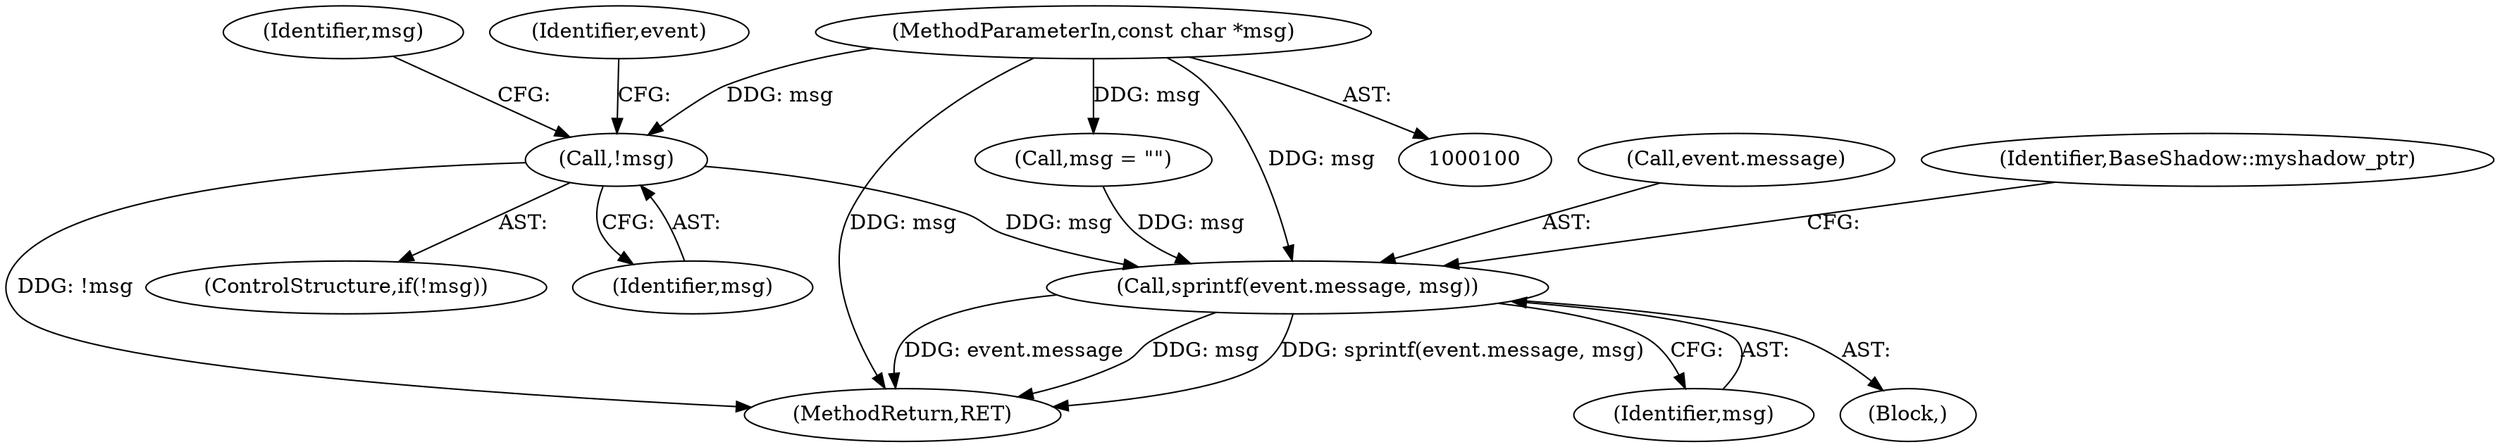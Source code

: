digraph "1_htcondor_5e5571d1a431eb3c61977b6dd6ec90186ef79867_5@pointer" {
"1000109" [label="(Call,!msg)"];
"1000101" [label="(MethodParameterIn,const char *msg)"];
"1000114" [label="(Call,sprintf(event.message, msg))"];
"1000109" [label="(Call,!msg)"];
"1000118" [label="(Identifier,msg)"];
"1000108" [label="(ControlStructure,if(!msg))"];
"1000114" [label="(Call,sprintf(event.message, msg))"];
"1000111" [label="(Call,msg = \"\")"];
"1000112" [label="(Identifier,msg)"];
"1000110" [label="(Identifier,msg)"];
"1000102" [label="(Block,)"];
"1000115" [label="(Call,event.message)"];
"1000116" [label="(Identifier,event)"];
"1000120" [label="(Identifier,BaseShadow::myshadow_ptr)"];
"1000176" [label="(MethodReturn,RET)"];
"1000101" [label="(MethodParameterIn,const char *msg)"];
"1000109" -> "1000108"  [label="AST: "];
"1000109" -> "1000110"  [label="CFG: "];
"1000110" -> "1000109"  [label="AST: "];
"1000112" -> "1000109"  [label="CFG: "];
"1000116" -> "1000109"  [label="CFG: "];
"1000109" -> "1000176"  [label="DDG: !msg"];
"1000101" -> "1000109"  [label="DDG: msg"];
"1000109" -> "1000114"  [label="DDG: msg"];
"1000101" -> "1000100"  [label="AST: "];
"1000101" -> "1000176"  [label="DDG: msg"];
"1000101" -> "1000111"  [label="DDG: msg"];
"1000101" -> "1000114"  [label="DDG: msg"];
"1000114" -> "1000102"  [label="AST: "];
"1000114" -> "1000118"  [label="CFG: "];
"1000115" -> "1000114"  [label="AST: "];
"1000118" -> "1000114"  [label="AST: "];
"1000120" -> "1000114"  [label="CFG: "];
"1000114" -> "1000176"  [label="DDG: sprintf(event.message, msg)"];
"1000114" -> "1000176"  [label="DDG: event.message"];
"1000114" -> "1000176"  [label="DDG: msg"];
"1000111" -> "1000114"  [label="DDG: msg"];
}

